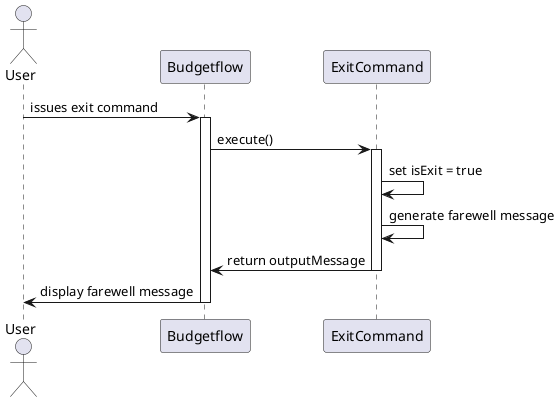 @startuml
actor User
participant "Budgetflow" as B
participant "ExitCommand" as E

User -> B: issues exit command
activate B

B -> E: execute()
activate E

E -> E: set isExit = true
E -> E: generate farewell message
E -> B: return outputMessage
deactivate E

B -> User: display farewell message
deactivate B

@enduml